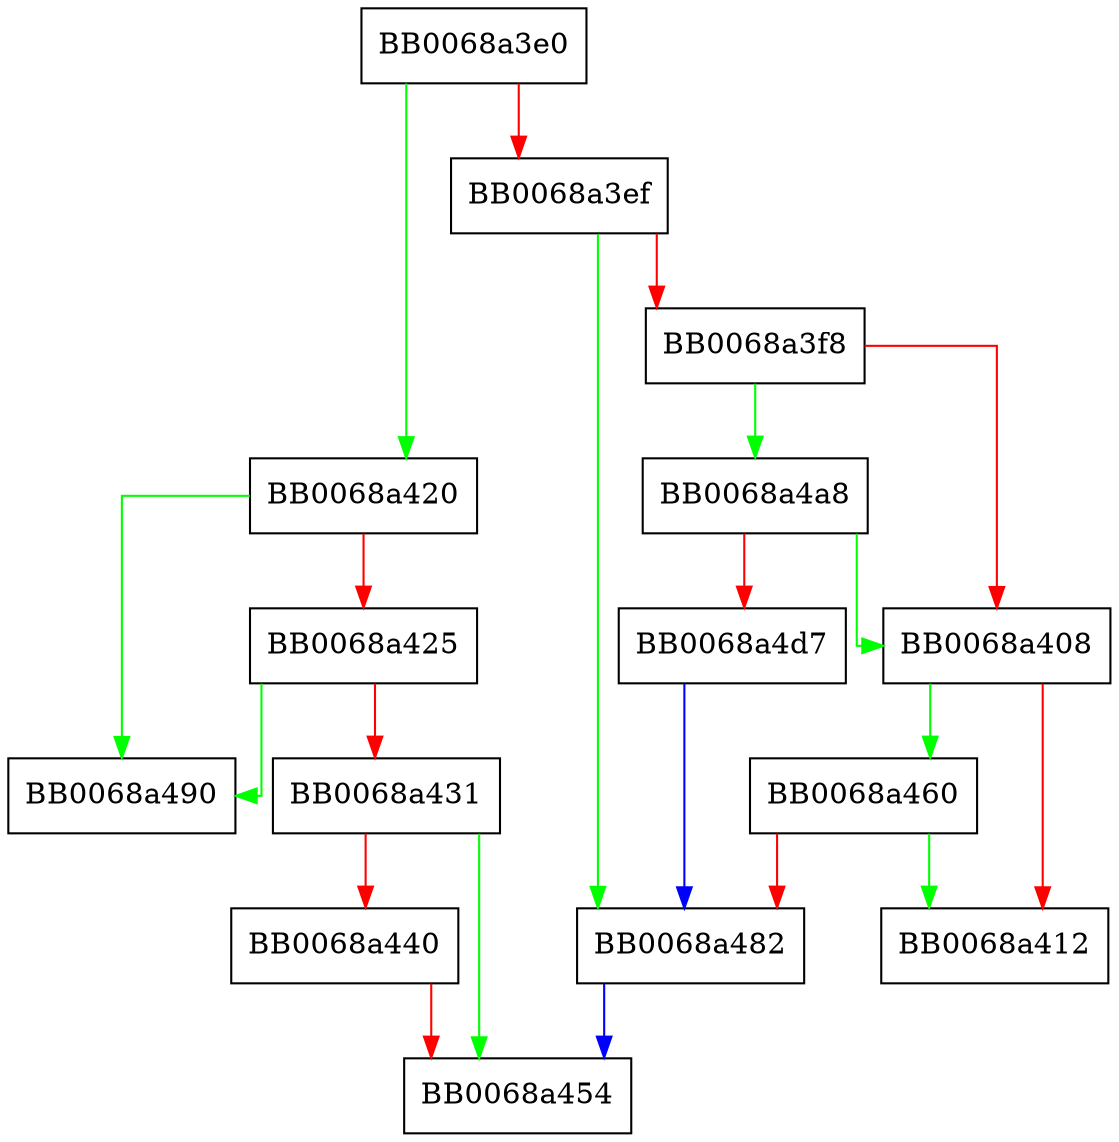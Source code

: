 digraph X509_alias_set1 {
  node [shape="box"];
  graph [splines=ortho];
  BB0068a3e0 -> BB0068a420 [color="green"];
  BB0068a3e0 -> BB0068a3ef [color="red"];
  BB0068a3ef -> BB0068a482 [color="green"];
  BB0068a3ef -> BB0068a3f8 [color="red"];
  BB0068a3f8 -> BB0068a4a8 [color="green"];
  BB0068a3f8 -> BB0068a408 [color="red"];
  BB0068a408 -> BB0068a460 [color="green"];
  BB0068a408 -> BB0068a412 [color="red"];
  BB0068a420 -> BB0068a490 [color="green"];
  BB0068a420 -> BB0068a425 [color="red"];
  BB0068a425 -> BB0068a490 [color="green"];
  BB0068a425 -> BB0068a431 [color="red"];
  BB0068a431 -> BB0068a454 [color="green"];
  BB0068a431 -> BB0068a440 [color="red"];
  BB0068a440 -> BB0068a454 [color="red"];
  BB0068a460 -> BB0068a412 [color="green"];
  BB0068a460 -> BB0068a482 [color="red"];
  BB0068a482 -> BB0068a454 [color="blue"];
  BB0068a4a8 -> BB0068a408 [color="green"];
  BB0068a4a8 -> BB0068a4d7 [color="red"];
  BB0068a4d7 -> BB0068a482 [color="blue"];
}